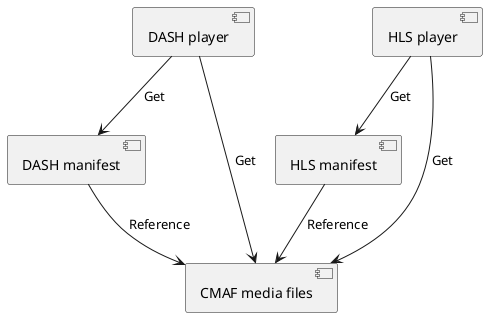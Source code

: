 @startuml
[DASH player] as player_dash
[HLS player] as player_hls
[DASH manifest] as manifest_dash
[HLS manifest] as manifest_hls
[CMAF media files] as cmaf

player_dash --> manifest_dash : Get
player_hls --> manifest_hls : Get

manifest_dash --> cmaf : Reference
manifest_hls --> cmaf : Reference

player_dash --> cmaf : Get
player_hls --> cmaf : Get

@enduml